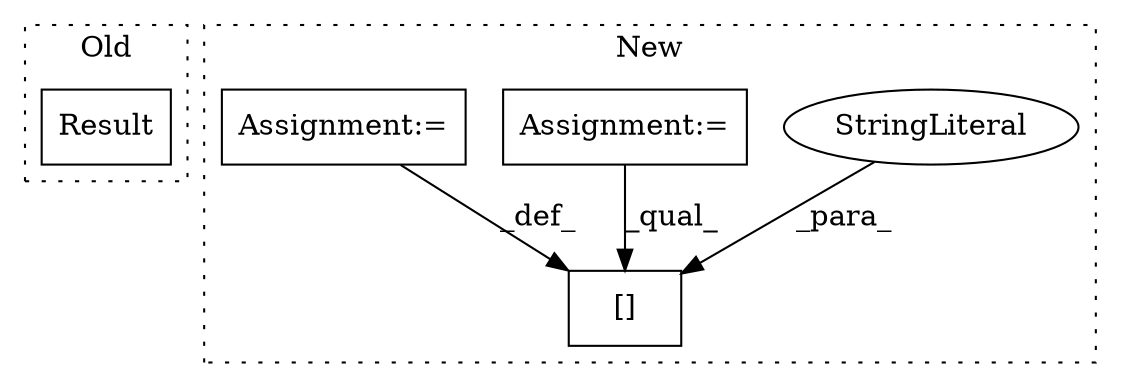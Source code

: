 digraph G {
subgraph cluster0 {
1 [label="Result" a="32" s="2103,2121" l="7,1" shape="box"];
label = "Old";
style="dotted";
}
subgraph cluster1 {
2 [label="[]" a="2" s="2441,2461" l="13,1" shape="box"];
3 [label="StringLiteral" a="45" s="2454" l="7" shape="ellipse"];
4 [label="Assignment:=" a="7" s="2421" l="1" shape="box"];
5 [label="Assignment:=" a="7" s="2462" l="1" shape="box"];
label = "New";
style="dotted";
}
3 -> 2 [label="_para_"];
4 -> 2 [label="_qual_"];
5 -> 2 [label="_def_"];
}
